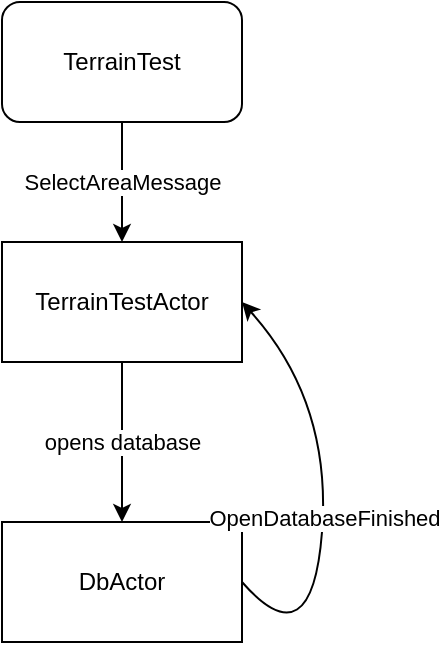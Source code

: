 <mxfile version="14.7.6" type="github">
  <diagram id="C5RBs43oDa-KdzZeNtuy" name="Page-1">
    <mxGraphModel dx="1154" dy="800" grid="1" gridSize="10" guides="1" tooltips="1" connect="1" arrows="1" fold="1" page="1" pageScale="1" pageWidth="827" pageHeight="1169" math="0" shadow="0">
      <root>
        <mxCell id="WIyWlLk6GJQsqaUBKTNV-0" />
        <mxCell id="WIyWlLk6GJQsqaUBKTNV-1" parent="WIyWlLk6GJQsqaUBKTNV-0" />
        <mxCell id="TdJ-JfOEs7V0N-r-kquq-17" value="SelectAreaMessage" style="edgeStyle=orthogonalEdgeStyle;rounded=0;orthogonalLoop=1;jettySize=auto;html=1;" edge="1" parent="WIyWlLk6GJQsqaUBKTNV-1" source="2Qf_NVuEQc3LUc1q7DUG-0" target="TdJ-JfOEs7V0N-r-kquq-16">
          <mxGeometry relative="1" as="geometry" />
        </mxCell>
        <mxCell id="2Qf_NVuEQc3LUc1q7DUG-0" value="TerrainTest" style="rounded=1;whiteSpace=wrap;html=1;" parent="WIyWlLk6GJQsqaUBKTNV-1" vertex="1">
          <mxGeometry x="155" width="120" height="60" as="geometry" />
        </mxCell>
        <mxCell id="TdJ-JfOEs7V0N-r-kquq-19" value="opens database" style="edgeStyle=orthogonalEdgeStyle;rounded=0;orthogonalLoop=1;jettySize=auto;html=1;" edge="1" parent="WIyWlLk6GJQsqaUBKTNV-1" source="TdJ-JfOEs7V0N-r-kquq-16" target="TdJ-JfOEs7V0N-r-kquq-18">
          <mxGeometry relative="1" as="geometry" />
        </mxCell>
        <mxCell id="TdJ-JfOEs7V0N-r-kquq-16" value="TerrainTestActor" style="rounded=0;whiteSpace=wrap;html=1;" vertex="1" parent="WIyWlLk6GJQsqaUBKTNV-1">
          <mxGeometry x="155" y="120" width="120" height="60" as="geometry" />
        </mxCell>
        <mxCell id="TdJ-JfOEs7V0N-r-kquq-18" value="DbActor" style="rounded=0;whiteSpace=wrap;html=1;" vertex="1" parent="WIyWlLk6GJQsqaUBKTNV-1">
          <mxGeometry x="155" y="260" width="120" height="60" as="geometry" />
        </mxCell>
        <mxCell id="TdJ-JfOEs7V0N-r-kquq-21" value="OpenDatabaseFinished" style="curved=1;endArrow=classic;html=1;exitX=1;exitY=0.5;exitDx=0;exitDy=0;entryX=1;entryY=0.5;entryDx=0;entryDy=0;" edge="1" parent="WIyWlLk6GJQsqaUBKTNV-1" source="TdJ-JfOEs7V0N-r-kquq-18" target="TdJ-JfOEs7V0N-r-kquq-16">
          <mxGeometry width="50" height="50" relative="1" as="geometry">
            <mxPoint x="390" y="440" as="sourcePoint" />
            <mxPoint x="440" y="390" as="targetPoint" />
            <Array as="points">
              <mxPoint x="310" y="330" />
              <mxPoint x="320" y="200" />
            </Array>
          </mxGeometry>
        </mxCell>
      </root>
    </mxGraphModel>
  </diagram>
</mxfile>

